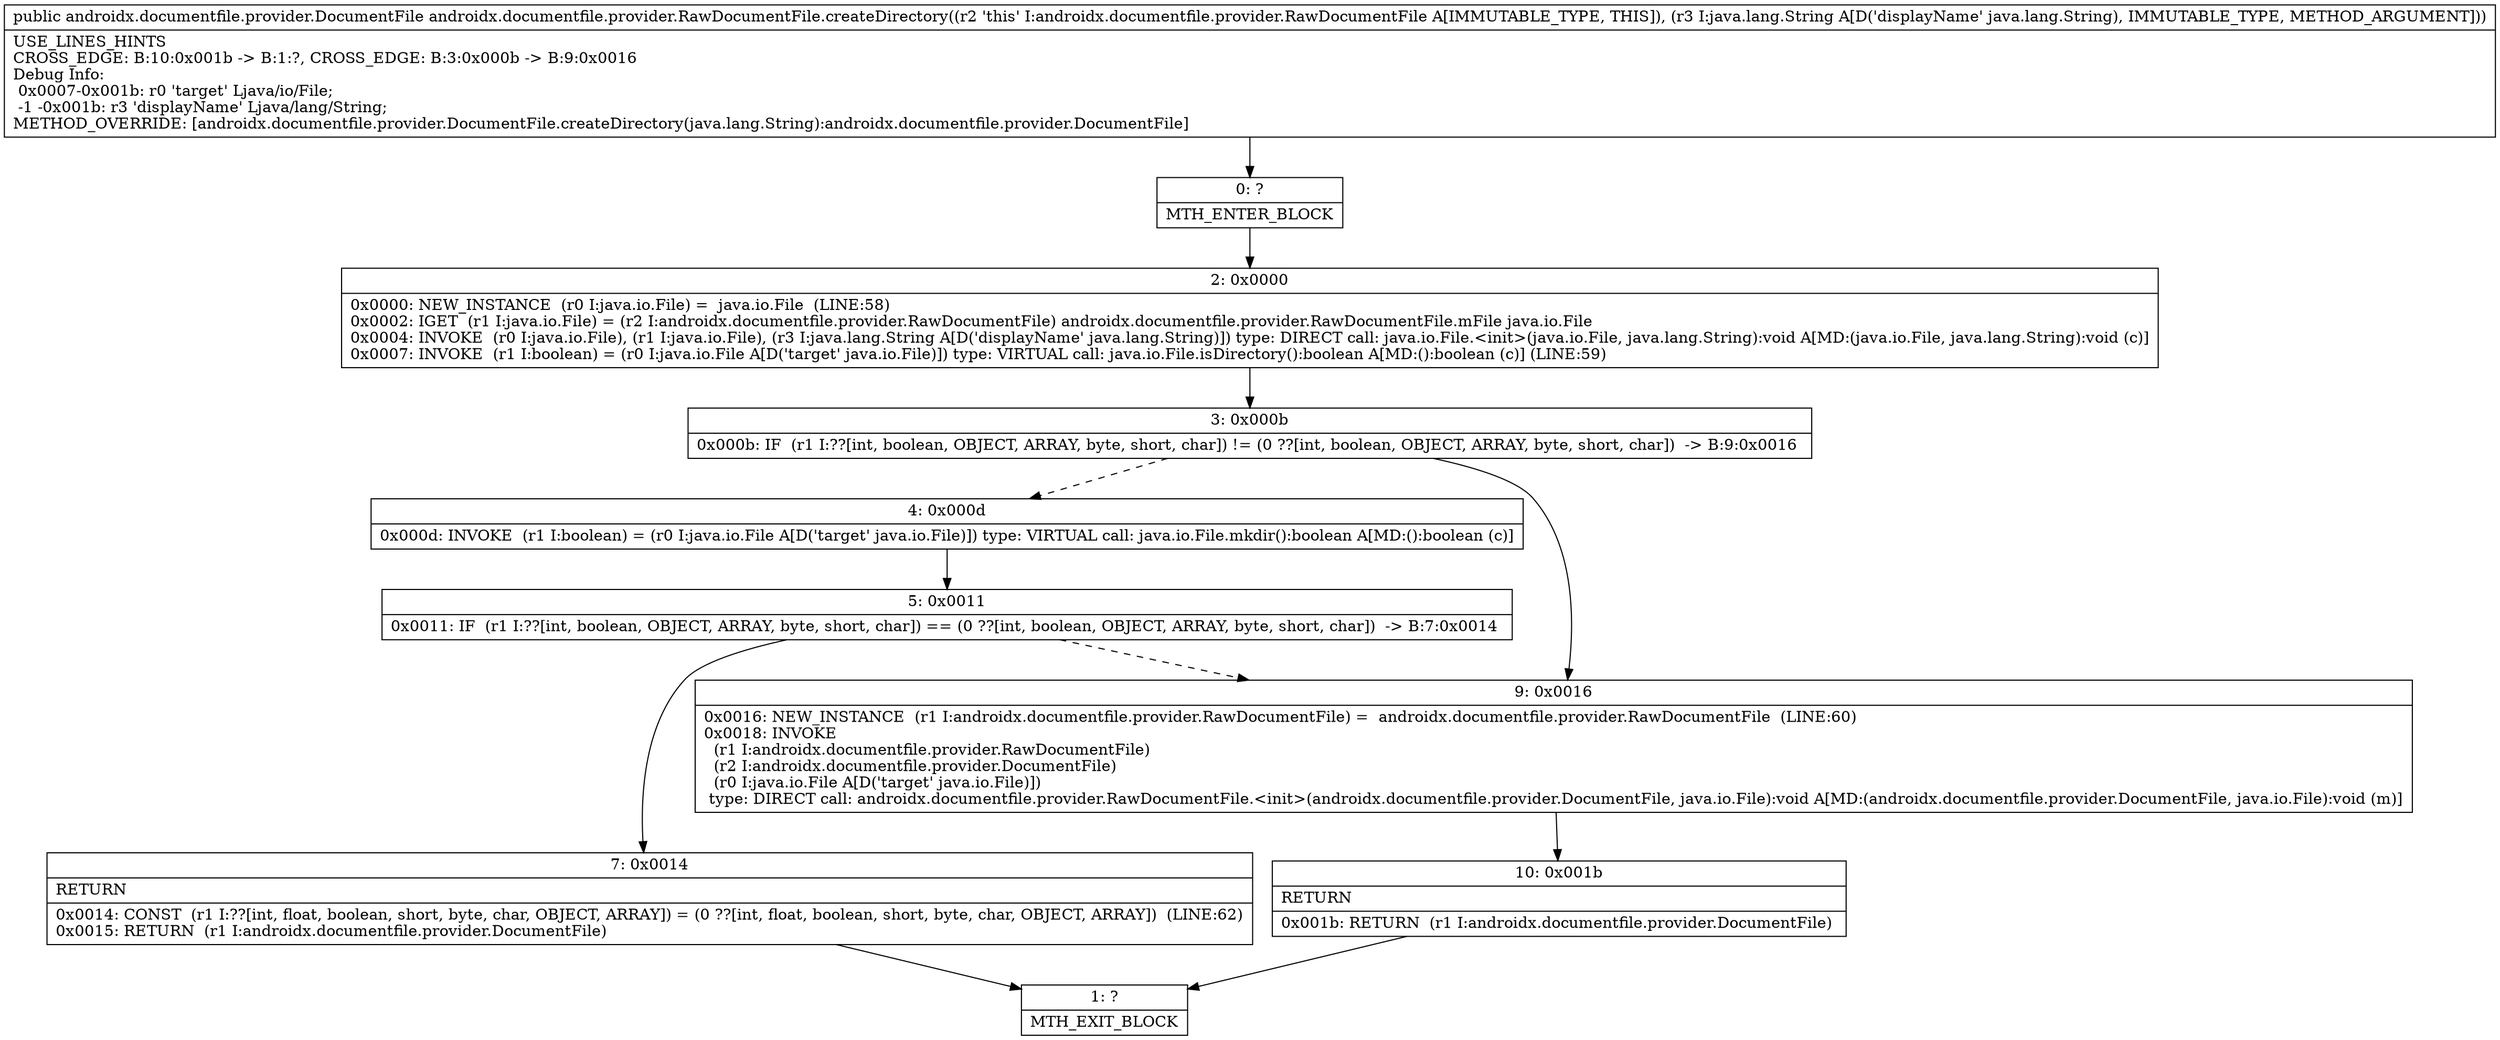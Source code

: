 digraph "CFG forandroidx.documentfile.provider.RawDocumentFile.createDirectory(Ljava\/lang\/String;)Landroidx\/documentfile\/provider\/DocumentFile;" {
Node_0 [shape=record,label="{0\:\ ?|MTH_ENTER_BLOCK\l}"];
Node_2 [shape=record,label="{2\:\ 0x0000|0x0000: NEW_INSTANCE  (r0 I:java.io.File) =  java.io.File  (LINE:58)\l0x0002: IGET  (r1 I:java.io.File) = (r2 I:androidx.documentfile.provider.RawDocumentFile) androidx.documentfile.provider.RawDocumentFile.mFile java.io.File \l0x0004: INVOKE  (r0 I:java.io.File), (r1 I:java.io.File), (r3 I:java.lang.String A[D('displayName' java.lang.String)]) type: DIRECT call: java.io.File.\<init\>(java.io.File, java.lang.String):void A[MD:(java.io.File, java.lang.String):void (c)]\l0x0007: INVOKE  (r1 I:boolean) = (r0 I:java.io.File A[D('target' java.io.File)]) type: VIRTUAL call: java.io.File.isDirectory():boolean A[MD:():boolean (c)] (LINE:59)\l}"];
Node_3 [shape=record,label="{3\:\ 0x000b|0x000b: IF  (r1 I:??[int, boolean, OBJECT, ARRAY, byte, short, char]) != (0 ??[int, boolean, OBJECT, ARRAY, byte, short, char])  \-\> B:9:0x0016 \l}"];
Node_4 [shape=record,label="{4\:\ 0x000d|0x000d: INVOKE  (r1 I:boolean) = (r0 I:java.io.File A[D('target' java.io.File)]) type: VIRTUAL call: java.io.File.mkdir():boolean A[MD:():boolean (c)]\l}"];
Node_5 [shape=record,label="{5\:\ 0x0011|0x0011: IF  (r1 I:??[int, boolean, OBJECT, ARRAY, byte, short, char]) == (0 ??[int, boolean, OBJECT, ARRAY, byte, short, char])  \-\> B:7:0x0014 \l}"];
Node_7 [shape=record,label="{7\:\ 0x0014|RETURN\l|0x0014: CONST  (r1 I:??[int, float, boolean, short, byte, char, OBJECT, ARRAY]) = (0 ??[int, float, boolean, short, byte, char, OBJECT, ARRAY])  (LINE:62)\l0x0015: RETURN  (r1 I:androidx.documentfile.provider.DocumentFile) \l}"];
Node_1 [shape=record,label="{1\:\ ?|MTH_EXIT_BLOCK\l}"];
Node_9 [shape=record,label="{9\:\ 0x0016|0x0016: NEW_INSTANCE  (r1 I:androidx.documentfile.provider.RawDocumentFile) =  androidx.documentfile.provider.RawDocumentFile  (LINE:60)\l0x0018: INVOKE  \l  (r1 I:androidx.documentfile.provider.RawDocumentFile)\l  (r2 I:androidx.documentfile.provider.DocumentFile)\l  (r0 I:java.io.File A[D('target' java.io.File)])\l type: DIRECT call: androidx.documentfile.provider.RawDocumentFile.\<init\>(androidx.documentfile.provider.DocumentFile, java.io.File):void A[MD:(androidx.documentfile.provider.DocumentFile, java.io.File):void (m)]\l}"];
Node_10 [shape=record,label="{10\:\ 0x001b|RETURN\l|0x001b: RETURN  (r1 I:androidx.documentfile.provider.DocumentFile) \l}"];
MethodNode[shape=record,label="{public androidx.documentfile.provider.DocumentFile androidx.documentfile.provider.RawDocumentFile.createDirectory((r2 'this' I:androidx.documentfile.provider.RawDocumentFile A[IMMUTABLE_TYPE, THIS]), (r3 I:java.lang.String A[D('displayName' java.lang.String), IMMUTABLE_TYPE, METHOD_ARGUMENT]))  | USE_LINES_HINTS\lCROSS_EDGE: B:10:0x001b \-\> B:1:?, CROSS_EDGE: B:3:0x000b \-\> B:9:0x0016\lDebug Info:\l  0x0007\-0x001b: r0 'target' Ljava\/io\/File;\l  \-1 \-0x001b: r3 'displayName' Ljava\/lang\/String;\lMETHOD_OVERRIDE: [androidx.documentfile.provider.DocumentFile.createDirectory(java.lang.String):androidx.documentfile.provider.DocumentFile]\l}"];
MethodNode -> Node_0;Node_0 -> Node_2;
Node_2 -> Node_3;
Node_3 -> Node_4[style=dashed];
Node_3 -> Node_9;
Node_4 -> Node_5;
Node_5 -> Node_7;
Node_5 -> Node_9[style=dashed];
Node_7 -> Node_1;
Node_9 -> Node_10;
Node_10 -> Node_1;
}

